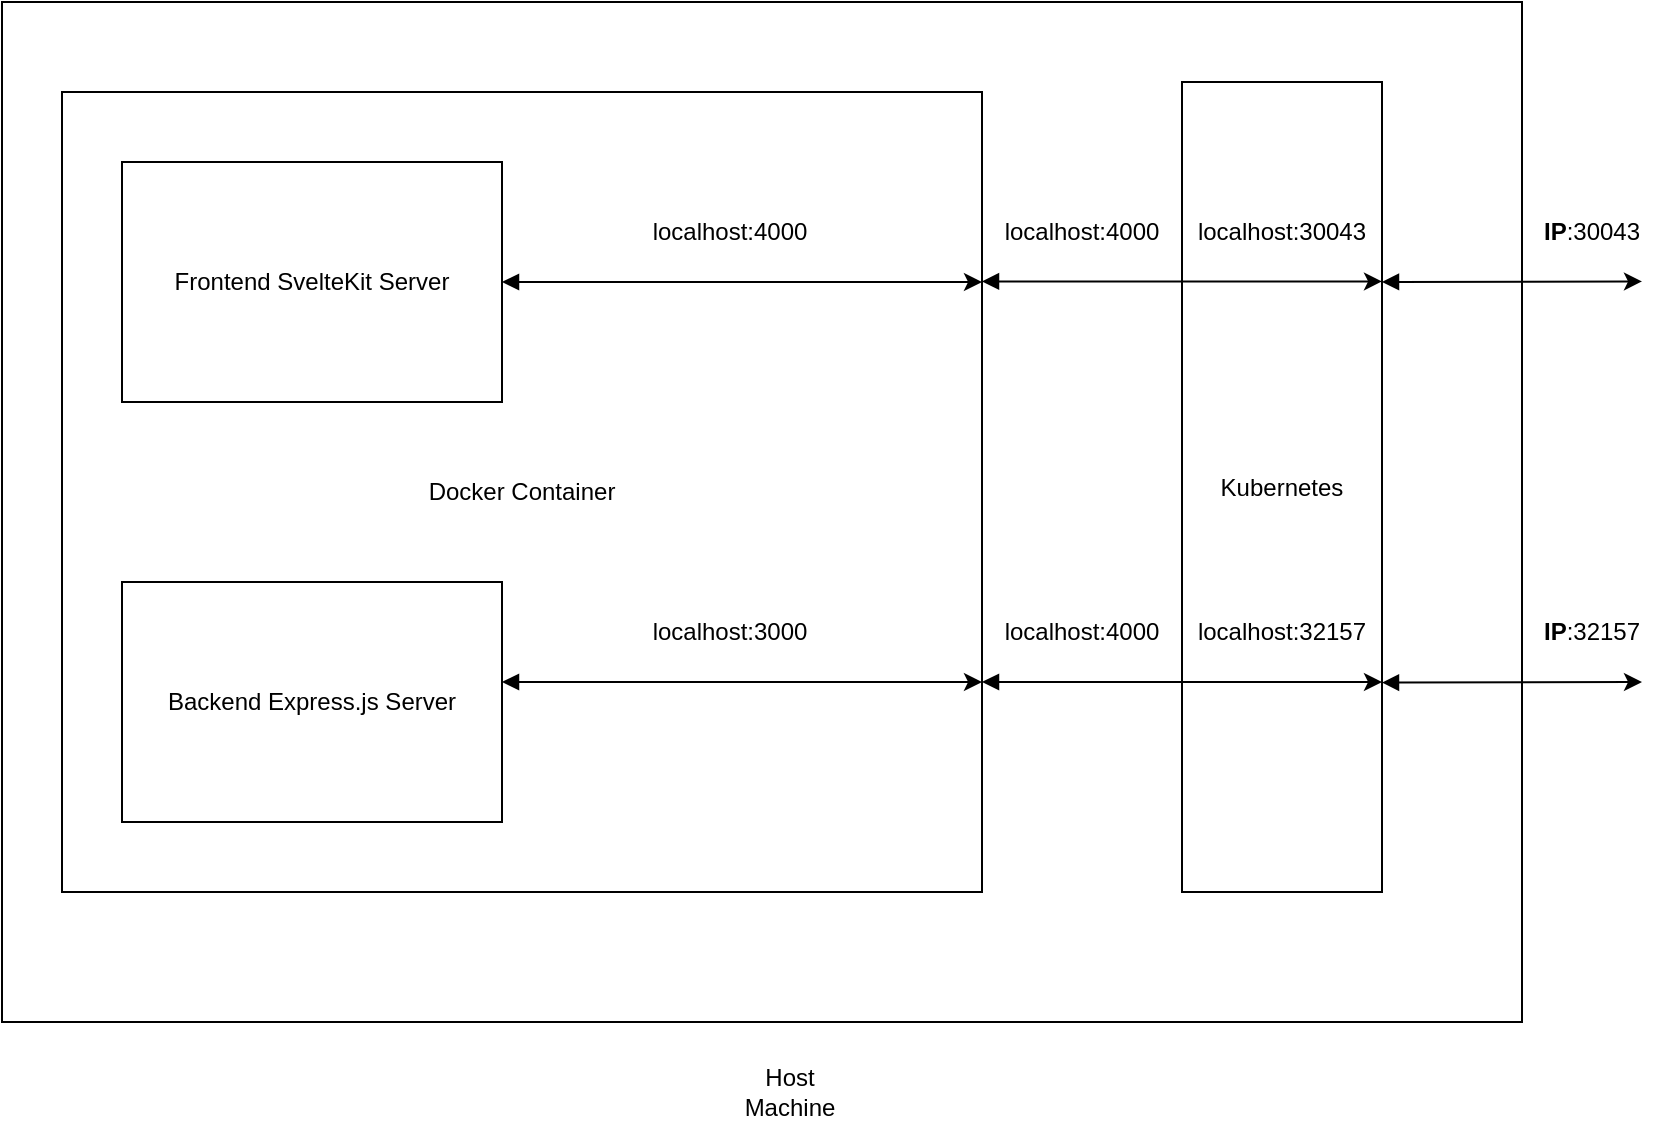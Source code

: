 <mxfile version="20.8.10" type="device"><diagram name="Page-1" id="59_ScM55a7qhgpuymk4i"><mxGraphModel dx="989" dy="577" grid="1" gridSize="10" guides="1" tooltips="1" connect="1" arrows="1" fold="1" page="1" pageScale="1" pageWidth="827" pageHeight="1169" math="0" shadow="0"><root><mxCell id="0"/><mxCell id="1" parent="0"/><mxCell id="aOEF4ozWoTHKsaKT_vSx-16" value="" style="rounded=0;whiteSpace=wrap;html=1;" vertex="1" parent="1"><mxGeometry x="20" y="140" width="760" height="510" as="geometry"/></mxCell><mxCell id="aOEF4ozWoTHKsaKT_vSx-1" value="Docker Container" style="rounded=0;whiteSpace=wrap;html=1;" vertex="1" parent="1"><mxGeometry x="50" y="185" width="460" height="400" as="geometry"/></mxCell><mxCell id="aOEF4ozWoTHKsaKT_vSx-2" value="Backend Express.js Server" style="rounded=0;whiteSpace=wrap;html=1;" vertex="1" parent="1"><mxGeometry x="80" y="430" width="190" height="120" as="geometry"/></mxCell><mxCell id="aOEF4ozWoTHKsaKT_vSx-7" style="edgeStyle=orthogonalEdgeStyle;rounded=0;orthogonalLoop=1;jettySize=auto;html=1;exitX=1;exitY=0.5;exitDx=0;exitDy=0;startArrow=block;startFill=1;" edge="1" parent="1" source="aOEF4ozWoTHKsaKT_vSx-3"><mxGeometry relative="1" as="geometry"><mxPoint x="510" y="280" as="targetPoint"/><Array as="points"><mxPoint x="510" y="280"/></Array></mxGeometry></mxCell><mxCell id="aOEF4ozWoTHKsaKT_vSx-3" value="Frontend SvelteKit Server" style="rounded=0;whiteSpace=wrap;html=1;" vertex="1" parent="1"><mxGeometry x="80" y="220" width="190" height="120" as="geometry"/></mxCell><mxCell id="aOEF4ozWoTHKsaKT_vSx-4" value="Kubernetes" style="rounded=0;whiteSpace=wrap;html=1;" vertex="1" parent="1"><mxGeometry x="610" y="180" width="100" height="405" as="geometry"/></mxCell><mxCell id="aOEF4ozWoTHKsaKT_vSx-9" value="localhost:4000" style="text;html=1;strokeColor=none;fillColor=none;align=center;verticalAlign=middle;whiteSpace=wrap;rounded=0;" vertex="1" parent="1"><mxGeometry x="354" y="240" width="60" height="30" as="geometry"/></mxCell><mxCell id="aOEF4ozWoTHKsaKT_vSx-11" style="edgeStyle=orthogonalEdgeStyle;rounded=0;orthogonalLoop=1;jettySize=auto;html=1;exitX=1;exitY=0.5;exitDx=0;exitDy=0;startArrow=block;startFill=1;" edge="1" parent="1"><mxGeometry relative="1" as="geometry"><mxPoint x="270" y="480" as="sourcePoint"/><mxPoint x="510" y="480" as="targetPoint"/><Array as="points"><mxPoint x="510" y="480"/></Array></mxGeometry></mxCell><mxCell id="aOEF4ozWoTHKsaKT_vSx-12" value="localhost:3000" style="text;html=1;strokeColor=none;fillColor=none;align=center;verticalAlign=middle;whiteSpace=wrap;rounded=0;" vertex="1" parent="1"><mxGeometry x="354" y="440" width="60" height="30" as="geometry"/></mxCell><mxCell id="aOEF4ozWoTHKsaKT_vSx-17" value="Host Machine" style="text;html=1;strokeColor=none;fillColor=none;align=center;verticalAlign=middle;whiteSpace=wrap;rounded=0;" vertex="1" parent="1"><mxGeometry x="384" y="670" width="60" height="30" as="geometry"/></mxCell><mxCell id="aOEF4ozWoTHKsaKT_vSx-20" style="edgeStyle=orthogonalEdgeStyle;rounded=0;orthogonalLoop=1;jettySize=auto;html=1;startArrow=block;startFill=1;" edge="1" parent="1"><mxGeometry relative="1" as="geometry"><mxPoint x="510" y="480" as="sourcePoint"/><mxPoint x="710" y="480" as="targetPoint"/><Array as="points"><mxPoint x="710" y="480"/></Array></mxGeometry></mxCell><mxCell id="aOEF4ozWoTHKsaKT_vSx-21" value="localhost:30043" style="text;html=1;strokeColor=none;fillColor=none;align=center;verticalAlign=middle;whiteSpace=wrap;rounded=0;" vertex="1" parent="1"><mxGeometry x="630" y="240" width="60" height="30" as="geometry"/></mxCell><mxCell id="aOEF4ozWoTHKsaKT_vSx-22" value="localhost:32157" style="text;html=1;strokeColor=none;fillColor=none;align=center;verticalAlign=middle;whiteSpace=wrap;rounded=0;" vertex="1" parent="1"><mxGeometry x="630" y="440" width="60" height="30" as="geometry"/></mxCell><mxCell id="aOEF4ozWoTHKsaKT_vSx-23" value="localhost:4000" style="text;html=1;strokeColor=none;fillColor=none;align=center;verticalAlign=middle;whiteSpace=wrap;rounded=0;" vertex="1" parent="1"><mxGeometry x="530" y="240" width="60" height="30" as="geometry"/></mxCell><mxCell id="aOEF4ozWoTHKsaKT_vSx-24" value="localhost:4000" style="text;html=1;strokeColor=none;fillColor=none;align=center;verticalAlign=middle;whiteSpace=wrap;rounded=0;" vertex="1" parent="1"><mxGeometry x="530" y="440" width="60" height="30" as="geometry"/></mxCell><mxCell id="aOEF4ozWoTHKsaKT_vSx-33" style="edgeStyle=orthogonalEdgeStyle;rounded=0;orthogonalLoop=1;jettySize=auto;html=1;startArrow=block;startFill=1;" edge="1" parent="1"><mxGeometry relative="1" as="geometry"><mxPoint x="510.0" y="279.72" as="sourcePoint"/><mxPoint x="710.0" y="279.72" as="targetPoint"/><Array as="points"><mxPoint x="710" y="279.72"/></Array></mxGeometry></mxCell><mxCell id="aOEF4ozWoTHKsaKT_vSx-34" style="edgeStyle=orthogonalEdgeStyle;rounded=0;orthogonalLoop=1;jettySize=auto;html=1;startArrow=block;startFill=1;" edge="1" parent="1"><mxGeometry relative="1" as="geometry"><mxPoint x="710" y="279.97" as="sourcePoint"/><mxPoint x="840.0" y="279.66" as="targetPoint"/><Array as="points"><mxPoint x="840" y="279.66"/></Array></mxGeometry></mxCell><mxCell id="aOEF4ozWoTHKsaKT_vSx-35" style="edgeStyle=orthogonalEdgeStyle;rounded=0;orthogonalLoop=1;jettySize=auto;html=1;startArrow=block;startFill=1;" edge="1" parent="1"><mxGeometry relative="1" as="geometry"><mxPoint x="710.0" y="480.31" as="sourcePoint"/><mxPoint x="840.0" y="480" as="targetPoint"/><Array as="points"><mxPoint x="840" y="480"/></Array></mxGeometry></mxCell><mxCell id="aOEF4ozWoTHKsaKT_vSx-36" value="&lt;b&gt;IP&lt;/b&gt;:30043" style="text;html=1;strokeColor=none;fillColor=none;align=center;verticalAlign=middle;whiteSpace=wrap;rounded=0;" vertex="1" parent="1"><mxGeometry x="790" y="240" width="50" height="30" as="geometry"/></mxCell><mxCell id="aOEF4ozWoTHKsaKT_vSx-37" value="&lt;b&gt;IP&lt;/b&gt;:32157" style="text;html=1;strokeColor=none;fillColor=none;align=center;verticalAlign=middle;whiteSpace=wrap;rounded=0;" vertex="1" parent="1"><mxGeometry x="790" y="440" width="50" height="30" as="geometry"/></mxCell></root></mxGraphModel></diagram></mxfile>